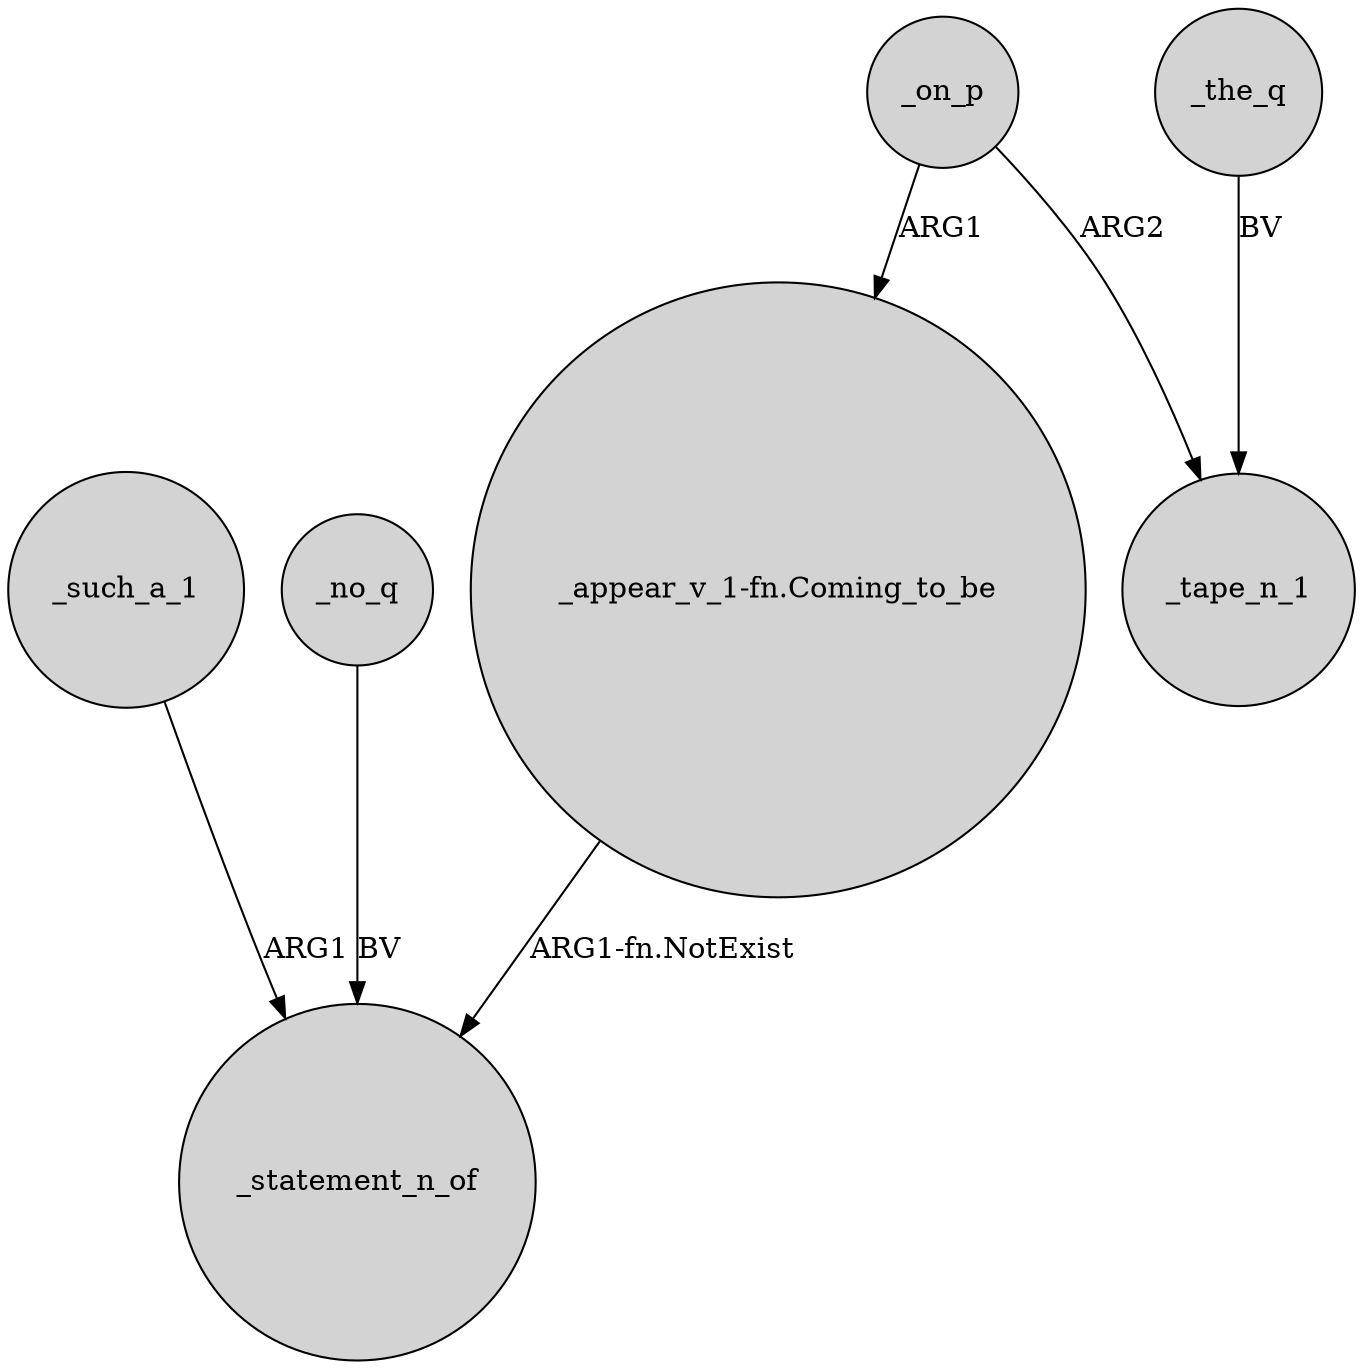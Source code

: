 digraph {
	node [shape=circle style=filled]
	_such_a_1 -> _statement_n_of [label=ARG1]
	_no_q -> _statement_n_of [label=BV]
	"_appear_v_1-fn.Coming_to_be" -> _statement_n_of [label="ARG1-fn.NotExist"]
	_on_p -> _tape_n_1 [label=ARG2]
	_on_p -> "_appear_v_1-fn.Coming_to_be" [label=ARG1]
	_the_q -> _tape_n_1 [label=BV]
}
